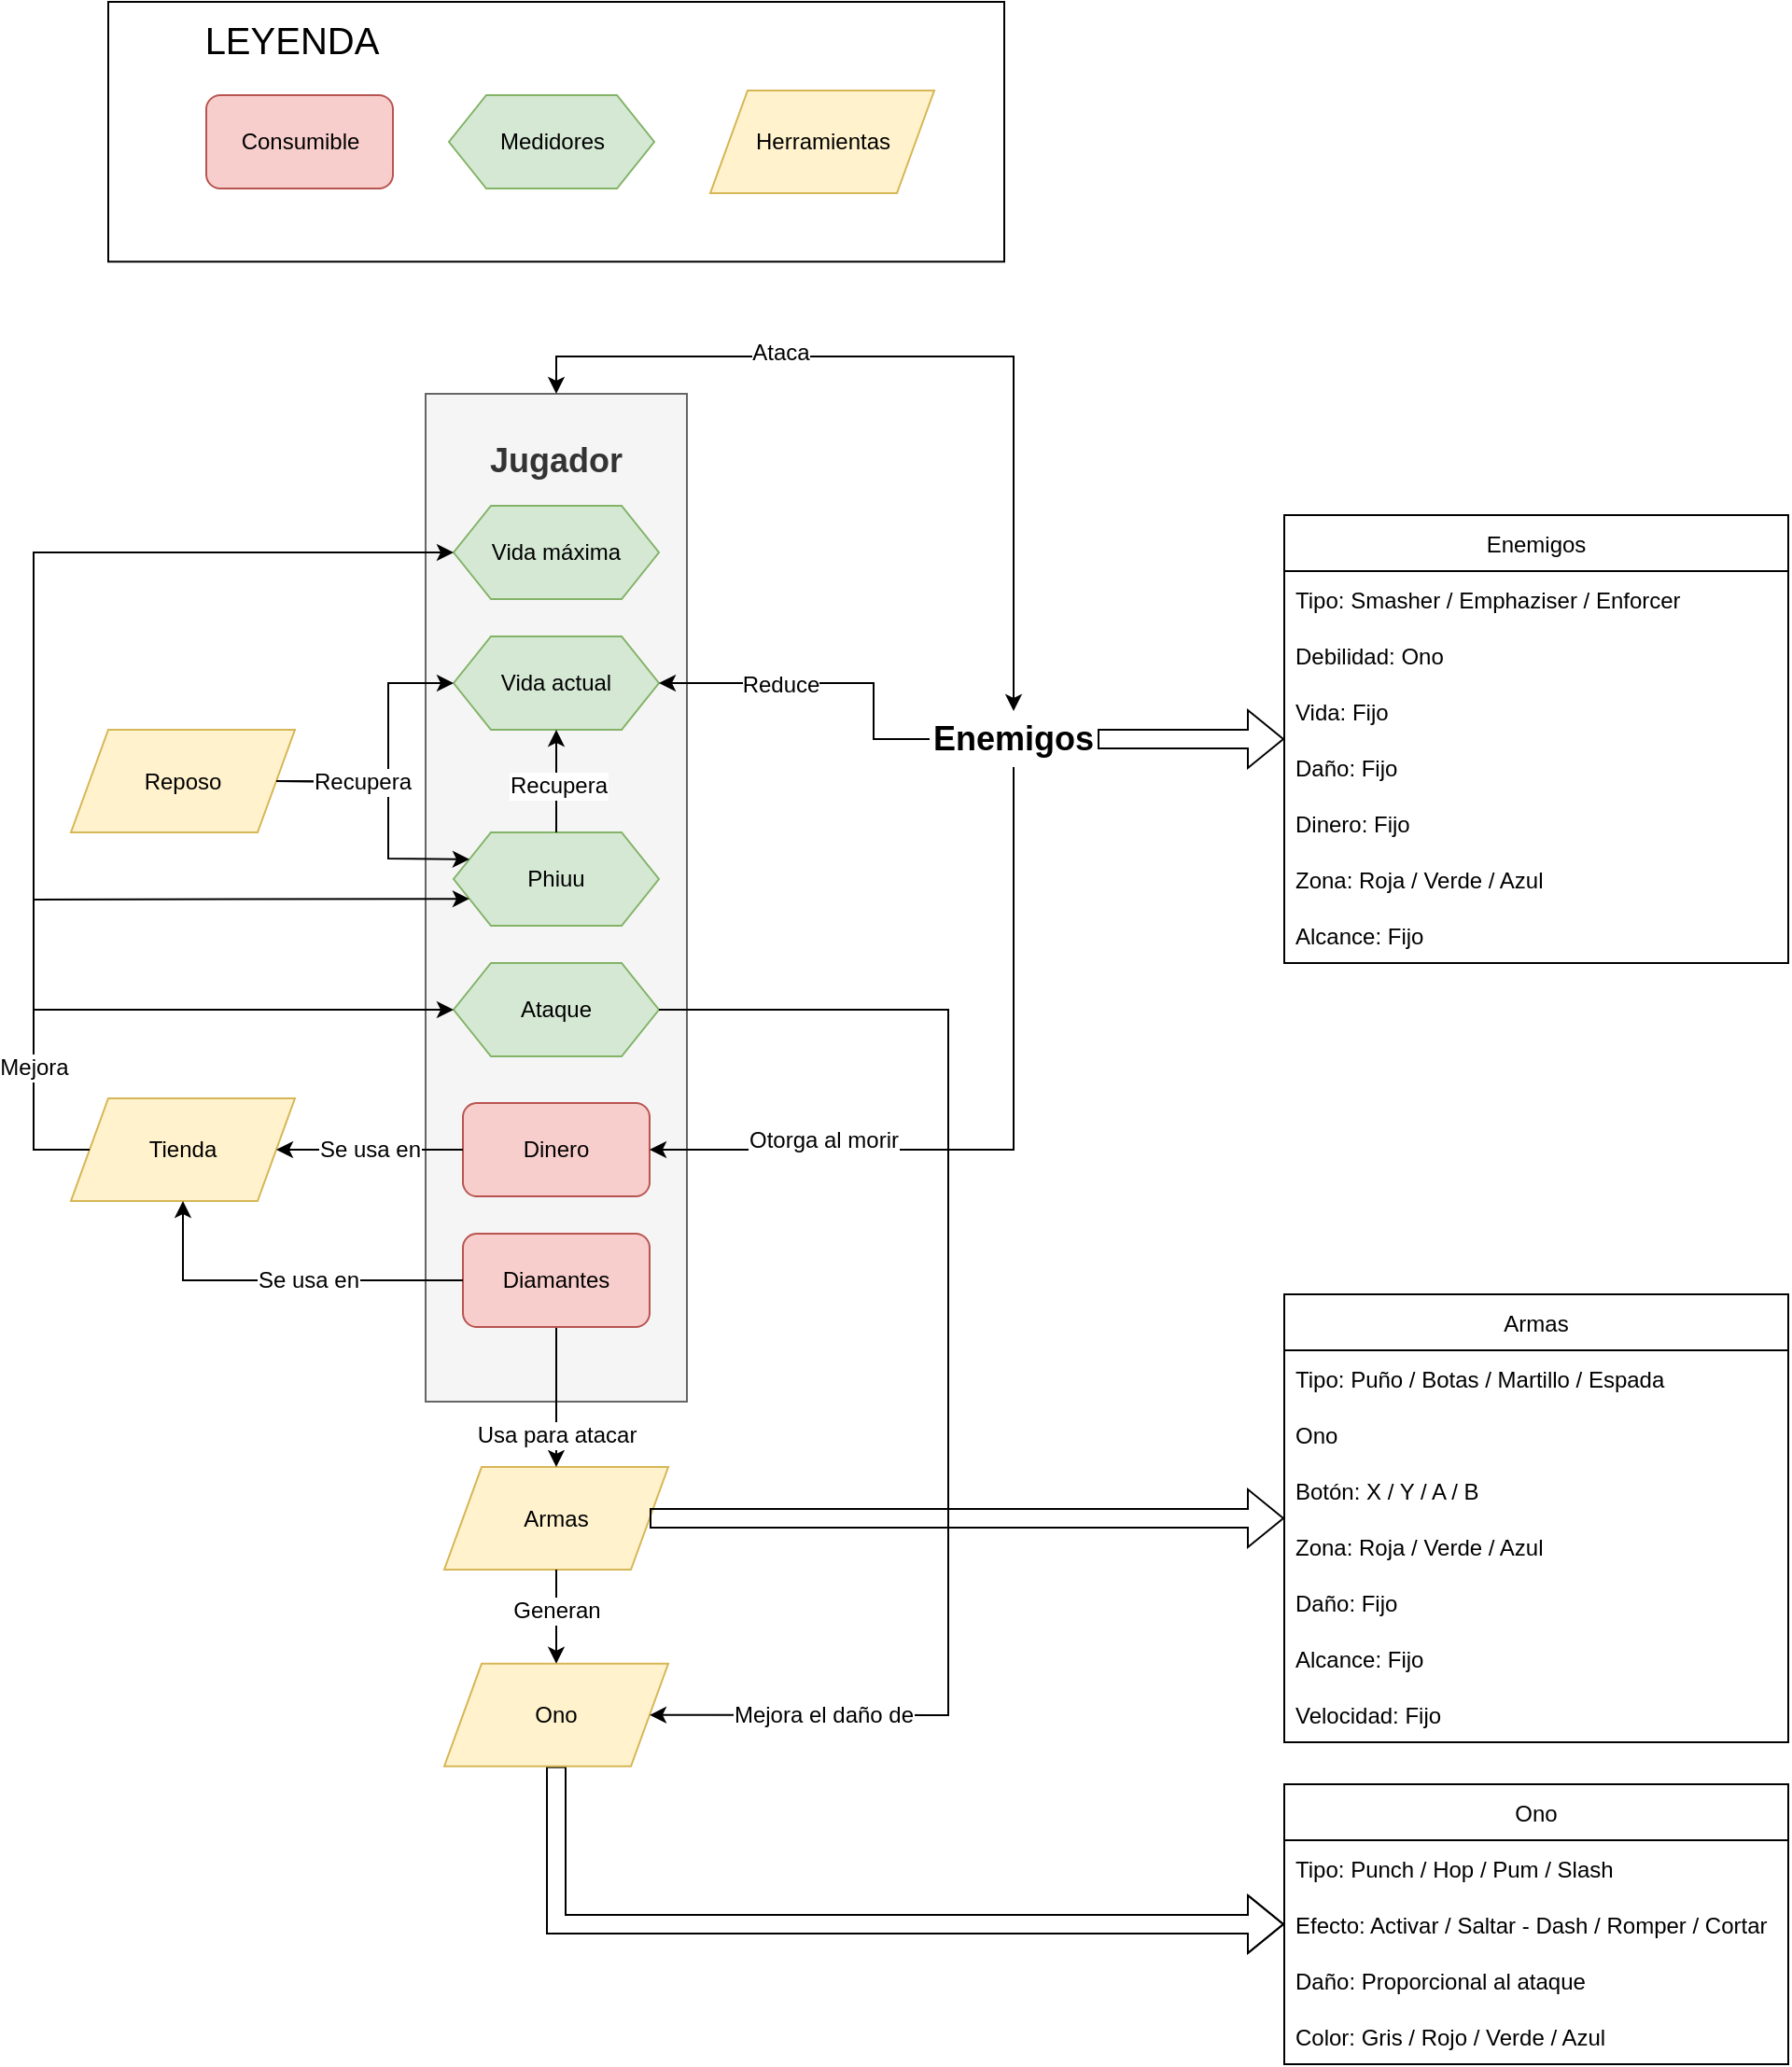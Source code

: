 <mxfile version="15.8.3" type="device"><diagram id="vwk8RTubSL_F2nnc3-MG" name="Page-1"><mxGraphModel dx="2232" dy="795" grid="1" gridSize="10" guides="1" tooltips="1" connect="1" arrows="1" fold="1" page="1" pageScale="1" pageWidth="850" pageHeight="1100" math="0" shadow="0"><root><mxCell id="0"/><mxCell id="1" parent="0"/><mxCell id="yFvlrqRce8vY13EvV3Tv-1" value="&lt;p style=&quot;margin: 4px 0px 0px ; text-align: center ; font-size: 18px&quot;&gt;&lt;br&gt;&lt;b&gt;Jugador&lt;/b&gt;&lt;/p&gt;" style="verticalAlign=top;align=left;overflow=fill;fontSize=12;fontFamily=Helvetica;html=1;fillColor=#f5f5f5;fontColor=#333333;strokeColor=#666666;" parent="1" vertex="1"><mxGeometry x="-520" y="700" width="140" height="540" as="geometry"/></mxCell><mxCell id="yFvlrqRce8vY13EvV3Tv-3" value="" style="rounded=0;whiteSpace=wrap;html=1;fontSize=12;" parent="1" vertex="1"><mxGeometry x="-690" y="490" width="480" height="139.21" as="geometry"/></mxCell><mxCell id="yFvlrqRce8vY13EvV3Tv-4" value="&lt;font style=&quot;font-size: 20px&quot;&gt;LEYENDA&lt;/font&gt;" style="text;html=1;align=center;verticalAlign=middle;resizable=0;points=[];autosize=1;strokeColor=none;fillColor=none;" parent="1" vertex="1"><mxGeometry x="-647.5" y="500" width="110" height="20" as="geometry"/></mxCell><mxCell id="yFvlrqRce8vY13EvV3Tv-5" value="Consumible" style="rounded=1;whiteSpace=wrap;html=1;fillColor=#f8cecc;strokeColor=#b85450;" parent="1" vertex="1"><mxGeometry x="-637.5" y="540" width="100" height="50" as="geometry"/></mxCell><mxCell id="yFvlrqRce8vY13EvV3Tv-6" value="Medidores" style="shape=hexagon;perimeter=hexagonPerimeter2;whiteSpace=wrap;html=1;fixedSize=1;fillColor=#d5e8d4;strokeColor=#82b366;" parent="1" vertex="1"><mxGeometry x="-507.5" y="540" width="110" height="50" as="geometry"/></mxCell><mxCell id="yFvlrqRce8vY13EvV3Tv-7" value="Herramientas" style="shape=parallelogram;perimeter=parallelogramPerimeter;whiteSpace=wrap;html=1;fixedSize=1;fillColor=#fff2cc;strokeColor=#d6b656;" parent="1" vertex="1"><mxGeometry x="-367.5" y="537.5" width="120" height="55" as="geometry"/></mxCell><mxCell id="yFvlrqRce8vY13EvV3Tv-9" value="Vida actual" style="shape=hexagon;perimeter=hexagonPerimeter2;whiteSpace=wrap;html=1;fixedSize=1;fillColor=#d5e8d4;strokeColor=#82b366;" parent="1" vertex="1"><mxGeometry x="-505" y="830" width="110" height="50" as="geometry"/></mxCell><mxCell id="yFvlrqRce8vY13EvV3Tv-11" value="Phiuu" style="shape=hexagon;perimeter=hexagonPerimeter2;whiteSpace=wrap;html=1;fixedSize=1;fillColor=#d5e8d4;strokeColor=#82b366;" parent="1" vertex="1"><mxGeometry x="-505" y="935" width="110" height="50" as="geometry"/></mxCell><mxCell id="yFvlrqRce8vY13EvV3Tv-12" value="Dinero" style="rounded=1;whiteSpace=wrap;html=1;fillColor=#f8cecc;strokeColor=#b85450;" parent="1" vertex="1"><mxGeometry x="-500" y="1080" width="100" height="50" as="geometry"/></mxCell><mxCell id="yFvlrqRce8vY13EvV3Tv-13" value="&lt;font style=&quot;font-size: 18px&quot;&gt;&lt;b&gt;Enemigos&lt;/b&gt;&lt;/font&gt;" style="text;html=1;strokeColor=none;fillColor=none;align=center;verticalAlign=middle;whiteSpace=wrap;rounded=0;" parent="1" vertex="1"><mxGeometry x="-250" y="870" width="90" height="30" as="geometry"/></mxCell><mxCell id="yFvlrqRce8vY13EvV3Tv-16" value="" style="endArrow=classic;startArrow=classic;html=1;rounded=0;fontSize=12;exitX=0.5;exitY=0;exitDx=0;exitDy=0;entryX=0.5;entryY=0;entryDx=0;entryDy=0;" parent="1" source="yFvlrqRce8vY13EvV3Tv-1" target="yFvlrqRce8vY13EvV3Tv-13" edge="1"><mxGeometry width="50" height="50" relative="1" as="geometry"><mxPoint x="-510" y="680" as="sourcePoint"/><mxPoint x="-460" y="630" as="targetPoint"/><Array as="points"><mxPoint x="-450" y="680"/><mxPoint x="-205" y="680"/></Array></mxGeometry></mxCell><mxCell id="yFvlrqRce8vY13EvV3Tv-17" value="Ataca" style="edgeLabel;html=1;align=center;verticalAlign=middle;resizable=0;points=[];fontSize=12;" parent="yFvlrqRce8vY13EvV3Tv-16" vertex="1" connectable="0"><mxGeometry x="-0.337" y="2" relative="1" as="geometry"><mxPoint x="-11" as="offset"/></mxGeometry></mxCell><mxCell id="yFvlrqRce8vY13EvV3Tv-18" value="" style="endArrow=classic;html=1;rounded=0;fontSize=12;exitX=0;exitY=0.5;exitDx=0;exitDy=0;entryX=1;entryY=0.5;entryDx=0;entryDy=0;" parent="1" source="yFvlrqRce8vY13EvV3Tv-13" target="yFvlrqRce8vY13EvV3Tv-9" edge="1"><mxGeometry width="50" height="50" relative="1" as="geometry"><mxPoint x="-300" y="970" as="sourcePoint"/><mxPoint x="-250" y="920" as="targetPoint"/><Array as="points"><mxPoint x="-280" y="885"/><mxPoint x="-280" y="855"/></Array></mxGeometry></mxCell><mxCell id="yFvlrqRce8vY13EvV3Tv-19" value="Reduce" style="edgeLabel;html=1;align=center;verticalAlign=middle;resizable=0;points=[];fontSize=12;" parent="yFvlrqRce8vY13EvV3Tv-18" vertex="1" connectable="0"><mxGeometry x="0.258" y="1" relative="1" as="geometry"><mxPoint as="offset"/></mxGeometry></mxCell><mxCell id="yFvlrqRce8vY13EvV3Tv-20" value="" style="endArrow=classic;html=1;rounded=0;fontSize=12;exitX=0.5;exitY=1;exitDx=0;exitDy=0;entryX=1;entryY=0.5;entryDx=0;entryDy=0;" parent="1" source="yFvlrqRce8vY13EvV3Tv-13" target="yFvlrqRce8vY13EvV3Tv-12" edge="1"><mxGeometry width="50" height="50" relative="1" as="geometry"><mxPoint x="-250" y="990" as="sourcePoint"/><mxPoint x="-200" y="940" as="targetPoint"/><Array as="points"><mxPoint x="-205" y="930"/><mxPoint x="-205" y="1105"/></Array></mxGeometry></mxCell><mxCell id="yFvlrqRce8vY13EvV3Tv-21" value="Otorga al morir" style="edgeLabel;html=1;align=center;verticalAlign=middle;resizable=0;points=[];fontSize=12;" parent="yFvlrqRce8vY13EvV3Tv-20" vertex="1" connectable="0"><mxGeometry x="0.023" relative="1" as="geometry"><mxPoint x="-102" y="-5" as="offset"/></mxGeometry></mxCell><mxCell id="yFvlrqRce8vY13EvV3Tv-22" value="" style="endArrow=classic;html=1;rounded=0;fontSize=12;exitX=0.5;exitY=0;exitDx=0;exitDy=0;entryX=0.5;entryY=1;entryDx=0;entryDy=0;" parent="1" source="yFvlrqRce8vY13EvV3Tv-11" target="yFvlrqRce8vY13EvV3Tv-9" edge="1"><mxGeometry width="50" height="50" relative="1" as="geometry"><mxPoint x="-580" y="1030" as="sourcePoint"/><mxPoint x="-530" y="980" as="targetPoint"/><Array as="points"><mxPoint x="-450" y="910"/></Array></mxGeometry></mxCell><mxCell id="yFvlrqRce8vY13EvV3Tv-24" value="Recupera" style="edgeLabel;html=1;align=center;verticalAlign=middle;resizable=0;points=[];fontSize=12;" parent="yFvlrqRce8vY13EvV3Tv-22" vertex="1" connectable="0"><mxGeometry x="-0.084" y="-1" relative="1" as="geometry"><mxPoint as="offset"/></mxGeometry></mxCell><mxCell id="yFvlrqRce8vY13EvV3Tv-23" value="Vida máxima" style="shape=hexagon;perimeter=hexagonPerimeter2;whiteSpace=wrap;html=1;fixedSize=1;fillColor=#d5e8d4;strokeColor=#82b366;" parent="1" vertex="1"><mxGeometry x="-505" y="760" width="110" height="50" as="geometry"/></mxCell><mxCell id="yFvlrqRce8vY13EvV3Tv-26" value="" style="endArrow=classic;html=1;rounded=0;fontSize=12;exitX=1;exitY=0.5;exitDx=0;exitDy=0;entryX=0;entryY=0.5;entryDx=0;entryDy=0;" parent="1" source="EtJ4f7lrFrO-Nudf8zWm-2" target="yFvlrqRce8vY13EvV3Tv-9" edge="1"><mxGeometry width="50" height="50" relative="1" as="geometry"><mxPoint x="-450" y="1070" as="sourcePoint"/><mxPoint x="-190" y="1080" as="targetPoint"/><Array as="points"><mxPoint x="-540" y="908"/><mxPoint x="-540" y="855"/></Array></mxGeometry></mxCell><mxCell id="yFvlrqRce8vY13EvV3Tv-28" value="Tienda" style="shape=parallelogram;perimeter=parallelogramPerimeter;whiteSpace=wrap;html=1;fixedSize=1;fillColor=#fff2cc;strokeColor=#d6b656;" parent="1" vertex="1"><mxGeometry x="-710.0" y="1077.5" width="120" height="55" as="geometry"/></mxCell><mxCell id="yFvlrqRce8vY13EvV3Tv-29" value="" style="endArrow=classic;html=1;rounded=0;fontSize=12;exitX=0;exitY=0.5;exitDx=0;exitDy=0;entryX=1;entryY=0.5;entryDx=0;entryDy=0;" parent="1" source="yFvlrqRce8vY13EvV3Tv-12" target="yFvlrqRce8vY13EvV3Tv-28" edge="1"><mxGeometry width="50" height="50" relative="1" as="geometry"><mxPoint x="-330" y="1080" as="sourcePoint"/><mxPoint x="-280" y="1030" as="targetPoint"/><Array as="points"/></mxGeometry></mxCell><mxCell id="yFvlrqRce8vY13EvV3Tv-32" value="Se usa en" style="edgeLabel;html=1;align=center;verticalAlign=middle;resizable=0;points=[];fontSize=12;" parent="yFvlrqRce8vY13EvV3Tv-29" vertex="1" connectable="0"><mxGeometry x="-0.294" relative="1" as="geometry"><mxPoint x="-15" as="offset"/></mxGeometry></mxCell><mxCell id="yFvlrqRce8vY13EvV3Tv-31" value="" style="endArrow=classic;html=1;rounded=0;fontSize=12;entryX=0;entryY=0.5;entryDx=0;entryDy=0;exitX=0;exitY=0.5;exitDx=0;exitDy=0;" parent="1" source="yFvlrqRce8vY13EvV3Tv-28" target="yFvlrqRce8vY13EvV3Tv-23" edge="1"><mxGeometry width="50" height="50" relative="1" as="geometry"><mxPoint x="-550" y="1190" as="sourcePoint"/><mxPoint x="-540" y="810" as="targetPoint"/><Array as="points"><mxPoint x="-730" y="1105"/><mxPoint x="-730" y="785"/></Array></mxGeometry></mxCell><mxCell id="yFvlrqRce8vY13EvV3Tv-34" value="Armas" style="shape=parallelogram;perimeter=parallelogramPerimeter;whiteSpace=wrap;html=1;fixedSize=1;fillColor=#fff2cc;strokeColor=#d6b656;" parent="1" vertex="1"><mxGeometry x="-510.0" y="1275.0" width="120" height="55" as="geometry"/></mxCell><mxCell id="yFvlrqRce8vY13EvV3Tv-35" value="" style="endArrow=classic;html=1;rounded=0;fontSize=12;exitX=0.5;exitY=1;exitDx=0;exitDy=0;entryX=0.5;entryY=0;entryDx=0;entryDy=0;" parent="1" source="sHM-Ck7V4Rl9rx1HR52P-1" target="yFvlrqRce8vY13EvV3Tv-34" edge="1"><mxGeometry width="50" height="50" relative="1" as="geometry"><mxPoint x="-450" y="1405" as="sourcePoint"/><mxPoint x="-160" y="1405" as="targetPoint"/></mxGeometry></mxCell><mxCell id="yFvlrqRce8vY13EvV3Tv-36" value="Usa para atacar" style="edgeLabel;html=1;align=center;verticalAlign=middle;resizable=0;points=[];fontSize=12;" parent="yFvlrqRce8vY13EvV3Tv-35" vertex="1" connectable="0"><mxGeometry x="-0.208" y="2" relative="1" as="geometry"><mxPoint x="-2" y="28" as="offset"/></mxGeometry></mxCell><mxCell id="yFvlrqRce8vY13EvV3Tv-37" value="Enemigos" style="swimlane;fontStyle=0;childLayout=stackLayout;horizontal=1;startSize=30;horizontalStack=0;resizeParent=1;resizeParentMax=0;resizeLast=0;collapsible=1;marginBottom=0;fontSize=12;" parent="1" vertex="1"><mxGeometry x="-60" y="765" width="270" height="240" as="geometry"/></mxCell><mxCell id="yFvlrqRce8vY13EvV3Tv-38" value="Tipo: Smasher / Emphaziser / Enforcer" style="text;strokeColor=none;fillColor=none;align=left;verticalAlign=middle;spacingLeft=4;spacingRight=4;overflow=hidden;points=[[0,0.5],[1,0.5]];portConstraint=eastwest;rotatable=0;fontSize=12;" parent="yFvlrqRce8vY13EvV3Tv-37" vertex="1"><mxGeometry y="30" width="270" height="30" as="geometry"/></mxCell><mxCell id="EtJ4f7lrFrO-Nudf8zWm-1" value="Debilidad: Ono" style="text;strokeColor=none;fillColor=none;align=left;verticalAlign=middle;spacingLeft=4;spacingRight=4;overflow=hidden;points=[[0,0.5],[1,0.5]];portConstraint=eastwest;rotatable=0;fontSize=12;" parent="yFvlrqRce8vY13EvV3Tv-37" vertex="1"><mxGeometry y="60" width="270" height="30" as="geometry"/></mxCell><mxCell id="yFvlrqRce8vY13EvV3Tv-39" value="Vida: Fijo" style="text;strokeColor=none;fillColor=none;align=left;verticalAlign=middle;spacingLeft=4;spacingRight=4;overflow=hidden;points=[[0,0.5],[1,0.5]];portConstraint=eastwest;rotatable=0;fontSize=12;" parent="yFvlrqRce8vY13EvV3Tv-37" vertex="1"><mxGeometry y="90" width="270" height="30" as="geometry"/></mxCell><mxCell id="yFvlrqRce8vY13EvV3Tv-40" value="Daño: Fijo" style="text;strokeColor=none;fillColor=none;align=left;verticalAlign=middle;spacingLeft=4;spacingRight=4;overflow=hidden;points=[[0,0.5],[1,0.5]];portConstraint=eastwest;rotatable=0;fontSize=12;" parent="yFvlrqRce8vY13EvV3Tv-37" vertex="1"><mxGeometry y="120" width="270" height="30" as="geometry"/></mxCell><mxCell id="yFvlrqRce8vY13EvV3Tv-42" value="Dinero: Fijo" style="text;strokeColor=none;fillColor=none;align=left;verticalAlign=middle;spacingLeft=4;spacingRight=4;overflow=hidden;points=[[0,0.5],[1,0.5]];portConstraint=eastwest;rotatable=0;fontSize=12;" parent="yFvlrqRce8vY13EvV3Tv-37" vertex="1"><mxGeometry y="150" width="270" height="30" as="geometry"/></mxCell><mxCell id="yFvlrqRce8vY13EvV3Tv-43" value="Zona: Roja / Verde / Azul" style="text;strokeColor=none;fillColor=none;align=left;verticalAlign=middle;spacingLeft=4;spacingRight=4;overflow=hidden;points=[[0,0.5],[1,0.5]];portConstraint=eastwest;rotatable=0;fontSize=12;" parent="yFvlrqRce8vY13EvV3Tv-37" vertex="1"><mxGeometry y="180" width="270" height="30" as="geometry"/></mxCell><mxCell id="yFvlrqRce8vY13EvV3Tv-44" value="Alcance: Fijo" style="text;strokeColor=none;fillColor=none;align=left;verticalAlign=middle;spacingLeft=4;spacingRight=4;overflow=hidden;points=[[0,0.5],[1,0.5]];portConstraint=eastwest;rotatable=0;fontSize=12;" parent="yFvlrqRce8vY13EvV3Tv-37" vertex="1"><mxGeometry y="210" width="270" height="30" as="geometry"/></mxCell><mxCell id="yFvlrqRce8vY13EvV3Tv-41" value="" style="shape=flexArrow;endArrow=classic;html=1;rounded=0;fontSize=12;exitX=1;exitY=0.5;exitDx=0;exitDy=0;" parent="1" source="yFvlrqRce8vY13EvV3Tv-13" target="yFvlrqRce8vY13EvV3Tv-37" edge="1"><mxGeometry width="50" height="50" relative="1" as="geometry"><mxPoint x="-150" y="840" as="sourcePoint"/><mxPoint x="-100" y="790" as="targetPoint"/></mxGeometry></mxCell><mxCell id="yFvlrqRce8vY13EvV3Tv-45" value="Ono" style="swimlane;fontStyle=0;childLayout=stackLayout;horizontal=1;startSize=30;horizontalStack=0;resizeParent=1;resizeParentMax=0;resizeLast=0;collapsible=1;marginBottom=0;fontSize=12;" parent="1" vertex="1"><mxGeometry x="-60" y="1445" width="270" height="150" as="geometry"/></mxCell><mxCell id="yFvlrqRce8vY13EvV3Tv-46" value="Tipo: Punch / Hop / Pum / Slash" style="text;strokeColor=none;fillColor=none;align=left;verticalAlign=middle;spacingLeft=4;spacingRight=4;overflow=hidden;points=[[0,0.5],[1,0.5]];portConstraint=eastwest;rotatable=0;fontSize=12;" parent="yFvlrqRce8vY13EvV3Tv-45" vertex="1"><mxGeometry y="30" width="270" height="30" as="geometry"/></mxCell><mxCell id="EtJ4f7lrFrO-Nudf8zWm-31" value="Efecto: Activar / Saltar - Dash / Romper / Cortar" style="text;strokeColor=none;fillColor=none;align=left;verticalAlign=middle;spacingLeft=4;spacingRight=4;overflow=hidden;points=[[0,0.5],[1,0.5]];portConstraint=eastwest;rotatable=0;fontSize=12;" parent="yFvlrqRce8vY13EvV3Tv-45" vertex="1"><mxGeometry y="60" width="270" height="30" as="geometry"/></mxCell><mxCell id="yFvlrqRce8vY13EvV3Tv-47" value="Daño: Proporcional al ataque" style="text;strokeColor=none;fillColor=none;align=left;verticalAlign=middle;spacingLeft=4;spacingRight=4;overflow=hidden;points=[[0,0.5],[1,0.5]];portConstraint=eastwest;rotatable=0;fontSize=12;" parent="yFvlrqRce8vY13EvV3Tv-45" vertex="1"><mxGeometry y="90" width="270" height="30" as="geometry"/></mxCell><mxCell id="EtJ4f7lrFrO-Nudf8zWm-19" value="Color: Gris / Rojo / Verde / Azul" style="text;strokeColor=none;fillColor=none;align=left;verticalAlign=middle;spacingLeft=4;spacingRight=4;overflow=hidden;points=[[0,0.5],[1,0.5]];portConstraint=eastwest;rotatable=0;fontSize=12;" parent="yFvlrqRce8vY13EvV3Tv-45" vertex="1"><mxGeometry y="120" width="270" height="30" as="geometry"/></mxCell><mxCell id="yFvlrqRce8vY13EvV3Tv-52" value="" style="shape=flexArrow;endArrow=classic;html=1;rounded=0;fontSize=12;exitX=0.5;exitY=1;exitDx=0;exitDy=0;" parent="1" source="EtJ4f7lrFrO-Nudf8zWm-3" target="yFvlrqRce8vY13EvV3Tv-45" edge="1"><mxGeometry width="50" height="50" relative="1" as="geometry"><mxPoint x="-890" y="1207.5" as="sourcePoint"/><mxPoint x="-550" y="1247.5" as="targetPoint"/><Array as="points"><mxPoint x="-450" y="1520"/></Array></mxGeometry></mxCell><mxCell id="EtJ4f7lrFrO-Nudf8zWm-2" value="Reposo" style="shape=parallelogram;perimeter=parallelogramPerimeter;whiteSpace=wrap;html=1;fixedSize=1;fillColor=#fff2cc;strokeColor=#d6b656;" parent="1" vertex="1"><mxGeometry x="-710.0" y="880" width="120" height="55" as="geometry"/></mxCell><mxCell id="EtJ4f7lrFrO-Nudf8zWm-3" value="Ono" style="shape=parallelogram;perimeter=parallelogramPerimeter;whiteSpace=wrap;html=1;fixedSize=1;fillColor=#fff2cc;strokeColor=#d6b656;" parent="1" vertex="1"><mxGeometry x="-510.0" y="1380.39" width="120" height="55" as="geometry"/></mxCell><mxCell id="EtJ4f7lrFrO-Nudf8zWm-4" value="" style="endArrow=classic;html=1;rounded=0;exitX=0.5;exitY=1;exitDx=0;exitDy=0;entryX=0.5;entryY=0;entryDx=0;entryDy=0;" parent="1" source="yFvlrqRce8vY13EvV3Tv-34" target="EtJ4f7lrFrO-Nudf8zWm-3" edge="1"><mxGeometry width="50" height="50" relative="1" as="geometry"><mxPoint x="-995" y="1157.5" as="sourcePoint"/><mxPoint x="-925" y="947.5" as="targetPoint"/></mxGeometry></mxCell><mxCell id="EtJ4f7lrFrO-Nudf8zWm-6" value="Generan" style="edgeLabel;html=1;align=center;verticalAlign=middle;resizable=0;points=[];fontSize=12;" parent="EtJ4f7lrFrO-Nudf8zWm-4" vertex="1" connectable="0"><mxGeometry x="-0.333" relative="1" as="geometry"><mxPoint y="5" as="offset"/></mxGeometry></mxCell><mxCell id="EtJ4f7lrFrO-Nudf8zWm-8" value="" style="endArrow=classic;html=1;rounded=0;exitX=1;exitY=0.5;exitDx=0;exitDy=0;entryX=0;entryY=0.25;entryDx=0;entryDy=0;" parent="1" source="EtJ4f7lrFrO-Nudf8zWm-2" target="yFvlrqRce8vY13EvV3Tv-11" edge="1"><mxGeometry width="50" height="50" relative="1" as="geometry"><mxPoint x="-580" y="1080" as="sourcePoint"/><mxPoint x="-500" y="953" as="targetPoint"/><Array as="points"><mxPoint x="-540" y="908"/><mxPoint x="-540" y="949"/></Array></mxGeometry></mxCell><mxCell id="EtJ4f7lrFrO-Nudf8zWm-9" value="Recupera" style="edgeLabel;html=1;align=center;verticalAlign=middle;resizable=0;points=[];fontSize=12;" parent="EtJ4f7lrFrO-Nudf8zWm-8" vertex="1" connectable="0"><mxGeometry x="-0.509" relative="1" as="geometry"><mxPoint x="10" as="offset"/></mxGeometry></mxCell><mxCell id="EtJ4f7lrFrO-Nudf8zWm-12" value="Ataque" style="shape=hexagon;perimeter=hexagonPerimeter2;whiteSpace=wrap;html=1;fixedSize=1;fillColor=#d5e8d4;strokeColor=#82b366;" parent="1" vertex="1"><mxGeometry x="-505" y="1005" width="110" height="50" as="geometry"/></mxCell><mxCell id="EtJ4f7lrFrO-Nudf8zWm-13" value="" style="endArrow=classic;html=1;rounded=0;fontSize=12;entryX=0;entryY=0.75;entryDx=0;entryDy=0;exitX=0;exitY=0.5;exitDx=0;exitDy=0;" parent="1" source="yFvlrqRce8vY13EvV3Tv-28" target="yFvlrqRce8vY13EvV3Tv-11" edge="1"><mxGeometry width="50" height="50" relative="1" as="geometry"><mxPoint x="-530" y="1250" as="sourcePoint"/><mxPoint x="-600" y="1100" as="targetPoint"/><Array as="points"><mxPoint x="-730" y="1105"/><mxPoint x="-730" y="971"/></Array></mxGeometry></mxCell><mxCell id="EtJ4f7lrFrO-Nudf8zWm-14" value="" style="endArrow=classic;html=1;rounded=0;fontSize=12;entryX=0;entryY=0.5;entryDx=0;entryDy=0;exitX=0;exitY=0.5;exitDx=0;exitDy=0;" parent="1" source="yFvlrqRce8vY13EvV3Tv-28" target="EtJ4f7lrFrO-Nudf8zWm-12" edge="1"><mxGeometry width="50" height="50" relative="1" as="geometry"><mxPoint x="-570" y="1250" as="sourcePoint"/><mxPoint x="-790" y="1180" as="targetPoint"/><Array as="points"><mxPoint x="-730" y="1105"/><mxPoint x="-730" y="1030"/></Array></mxGeometry></mxCell><mxCell id="EtJ4f7lrFrO-Nudf8zWm-15" value="Mejora" style="edgeLabel;html=1;align=center;verticalAlign=middle;resizable=0;points=[];fontSize=12;" parent="EtJ4f7lrFrO-Nudf8zWm-14" vertex="1" connectable="0"><mxGeometry x="-0.705" relative="1" as="geometry"><mxPoint y="-26" as="offset"/></mxGeometry></mxCell><mxCell id="EtJ4f7lrFrO-Nudf8zWm-20" value="" style="endArrow=classic;html=1;rounded=0;fontSize=12;exitX=1;exitY=0.5;exitDx=0;exitDy=0;entryX=1;entryY=0.5;entryDx=0;entryDy=0;" parent="1" source="EtJ4f7lrFrO-Nudf8zWm-12" target="EtJ4f7lrFrO-Nudf8zWm-3" edge="1"><mxGeometry width="50" height="50" relative="1" as="geometry"><mxPoint x="-300" y="1040" as="sourcePoint"/><mxPoint x="-250" y="990" as="targetPoint"/><Array as="points"><mxPoint x="-240" y="1030"/><mxPoint x="-240" y="1408"/></Array></mxGeometry></mxCell><mxCell id="EtJ4f7lrFrO-Nudf8zWm-21" value="Mejora el daño de" style="edgeLabel;html=1;align=center;verticalAlign=middle;resizable=0;points=[];fontSize=12;" parent="EtJ4f7lrFrO-Nudf8zWm-20" vertex="1" connectable="0"><mxGeometry x="0.676" y="2" relative="1" as="geometry"><mxPoint x="-20" y="-2" as="offset"/></mxGeometry></mxCell><mxCell id="EtJ4f7lrFrO-Nudf8zWm-22" value="Armas" style="swimlane;fontStyle=0;childLayout=stackLayout;horizontal=1;startSize=30;horizontalStack=0;resizeParent=1;resizeParentMax=0;resizeLast=0;collapsible=1;marginBottom=0;fontSize=12;" parent="1" vertex="1"><mxGeometry x="-60" y="1182.5" width="270" height="240" as="geometry"/></mxCell><mxCell id="EtJ4f7lrFrO-Nudf8zWm-30" value="Tipo: Puño / Botas / Martillo / Espada" style="text;strokeColor=none;fillColor=none;align=left;verticalAlign=middle;spacingLeft=4;spacingRight=4;overflow=hidden;points=[[0,0.5],[1,0.5]];portConstraint=eastwest;rotatable=0;fontSize=12;" parent="EtJ4f7lrFrO-Nudf8zWm-22" vertex="1"><mxGeometry y="30" width="270" height="30" as="geometry"/></mxCell><mxCell id="EtJ4f7lrFrO-Nudf8zWm-32" value="Ono" style="text;strokeColor=none;fillColor=none;align=left;verticalAlign=middle;spacingLeft=4;spacingRight=4;overflow=hidden;points=[[0,0.5],[1,0.5]];portConstraint=eastwest;rotatable=0;fontSize=12;" parent="EtJ4f7lrFrO-Nudf8zWm-22" vertex="1"><mxGeometry y="60" width="270" height="30" as="geometry"/></mxCell><mxCell id="EtJ4f7lrFrO-Nudf8zWm-28" value="Botón: X / Y / A / B " style="text;strokeColor=none;fillColor=none;align=left;verticalAlign=middle;spacingLeft=4;spacingRight=4;overflow=hidden;points=[[0,0.5],[1,0.5]];portConstraint=eastwest;rotatable=0;fontSize=12;" parent="EtJ4f7lrFrO-Nudf8zWm-22" vertex="1"><mxGeometry y="90" width="270" height="30" as="geometry"/></mxCell><mxCell id="EtJ4f7lrFrO-Nudf8zWm-23" value="Zona: Roja / Verde / Azul" style="text;strokeColor=none;fillColor=none;align=left;verticalAlign=middle;spacingLeft=4;spacingRight=4;overflow=hidden;points=[[0,0.5],[1,0.5]];portConstraint=eastwest;rotatable=0;fontSize=12;" parent="EtJ4f7lrFrO-Nudf8zWm-22" vertex="1"><mxGeometry y="120" width="270" height="30" as="geometry"/></mxCell><mxCell id="EtJ4f7lrFrO-Nudf8zWm-25" value="Daño: Fijo" style="text;strokeColor=none;fillColor=none;align=left;verticalAlign=middle;spacingLeft=4;spacingRight=4;overflow=hidden;points=[[0,0.5],[1,0.5]];portConstraint=eastwest;rotatable=0;fontSize=12;" parent="EtJ4f7lrFrO-Nudf8zWm-22" vertex="1"><mxGeometry y="150" width="270" height="30" as="geometry"/></mxCell><mxCell id="EtJ4f7lrFrO-Nudf8zWm-24" value="Alcance: Fijo" style="text;strokeColor=none;fillColor=none;align=left;verticalAlign=middle;spacingLeft=4;spacingRight=4;overflow=hidden;points=[[0,0.5],[1,0.5]];portConstraint=eastwest;rotatable=0;fontSize=12;" parent="EtJ4f7lrFrO-Nudf8zWm-22" vertex="1"><mxGeometry y="180" width="270" height="30" as="geometry"/></mxCell><mxCell id="EtJ4f7lrFrO-Nudf8zWm-27" value="Velocidad: Fijo" style="text;strokeColor=none;fillColor=none;align=left;verticalAlign=middle;spacingLeft=4;spacingRight=4;overflow=hidden;points=[[0,0.5],[1,0.5]];portConstraint=eastwest;rotatable=0;fontSize=12;" parent="EtJ4f7lrFrO-Nudf8zWm-22" vertex="1"><mxGeometry y="210" width="270" height="30" as="geometry"/></mxCell><mxCell id="EtJ4f7lrFrO-Nudf8zWm-26" value="" style="shape=flexArrow;endArrow=classic;html=1;rounded=0;fontSize=12;exitX=1;exitY=0.5;exitDx=0;exitDy=0;" parent="1" source="yFvlrqRce8vY13EvV3Tv-34" target="EtJ4f7lrFrO-Nudf8zWm-22" edge="1"><mxGeometry width="50" height="50" relative="1" as="geometry"><mxPoint x="-290" y="1325" as="sourcePoint"/><mxPoint x="-240" y="1275" as="targetPoint"/></mxGeometry></mxCell><mxCell id="sHM-Ck7V4Rl9rx1HR52P-1" value="Diamantes" style="rounded=1;whiteSpace=wrap;html=1;fillColor=#f8cecc;strokeColor=#b85450;" vertex="1" parent="1"><mxGeometry x="-500" y="1150" width="100" height="50" as="geometry"/></mxCell><mxCell id="sHM-Ck7V4Rl9rx1HR52P-2" value="" style="endArrow=classic;html=1;rounded=0;fontSize=12;exitX=0;exitY=0.5;exitDx=0;exitDy=0;entryX=0.5;entryY=1;entryDx=0;entryDy=0;" edge="1" parent="1" source="sHM-Ck7V4Rl9rx1HR52P-1" target="yFvlrqRce8vY13EvV3Tv-28"><mxGeometry width="50" height="50" relative="1" as="geometry"><mxPoint x="-490" y="1115" as="sourcePoint"/><mxPoint x="-590" y="1115" as="targetPoint"/><Array as="points"><mxPoint x="-650" y="1175"/></Array></mxGeometry></mxCell><mxCell id="sHM-Ck7V4Rl9rx1HR52P-3" value="Se usa en" style="edgeLabel;html=1;align=center;verticalAlign=middle;resizable=0;points=[];fontSize=12;" vertex="1" connectable="0" parent="sHM-Ck7V4Rl9rx1HR52P-2"><mxGeometry x="-0.294" relative="1" as="geometry"><mxPoint x="-15" as="offset"/></mxGeometry></mxCell></root></mxGraphModel></diagram></mxfile>